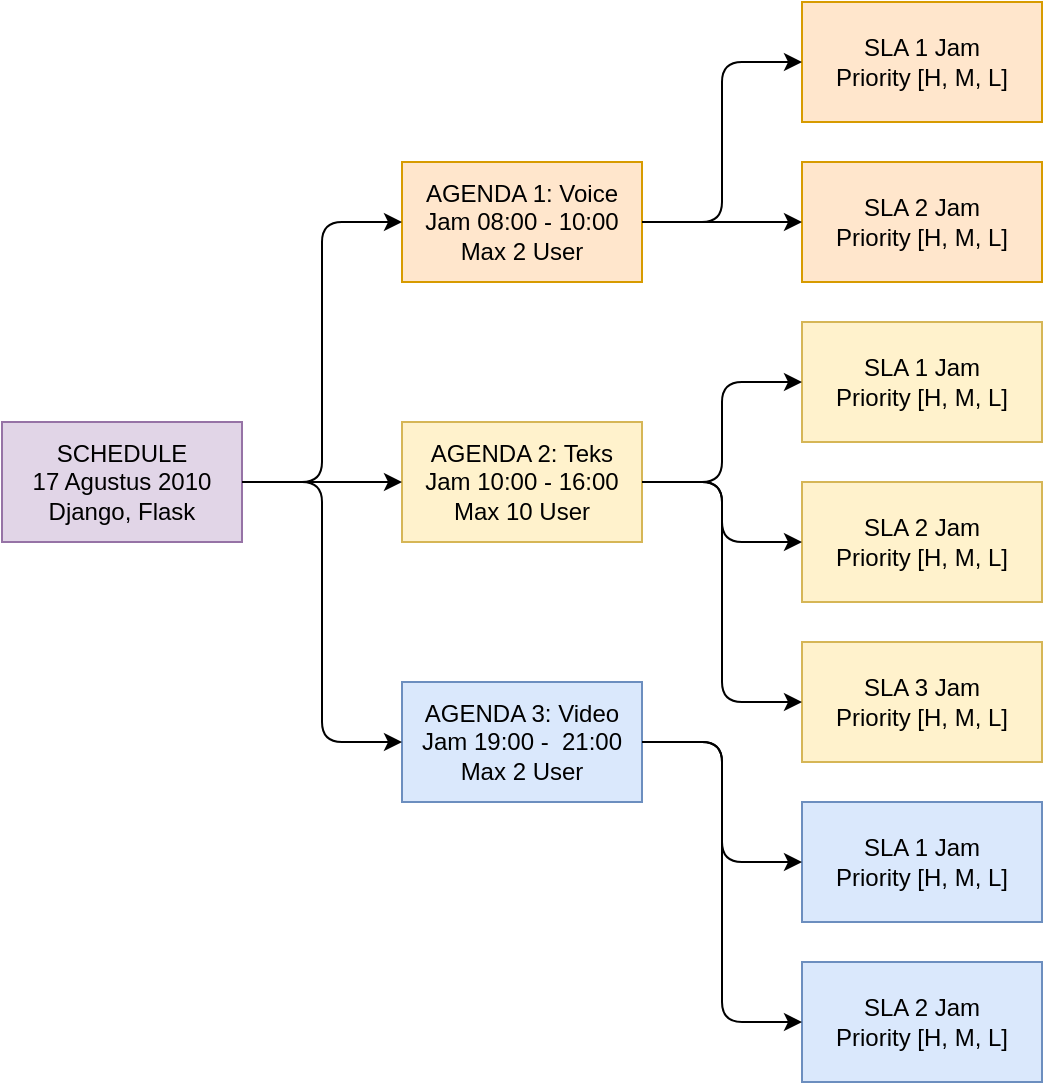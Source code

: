 <mxfile version="13.6.1" type="github">
  <diagram id="Kt4X88WwaPNbB2--eL4-" name="Page-1">
    <mxGraphModel dx="1102" dy="1715" grid="1" gridSize="10" guides="1" tooltips="1" connect="1" arrows="1" fold="1" page="1" pageScale="1" pageWidth="850" pageHeight="1100" math="0" shadow="0">
      <root>
        <mxCell id="0" />
        <mxCell id="1" parent="0" />
        <mxCell id="__n4jbLp5ZbNcwYVjCMe-1" value="SCHEDULE&lt;br&gt;17 Agustus 2010&lt;br&gt;Django, Flask" style="rounded=0;whiteSpace=wrap;html=1;fillColor=#e1d5e7;strokeColor=#9673a6;" vertex="1" parent="1">
          <mxGeometry x="120" y="170" width="120" height="60" as="geometry" />
        </mxCell>
        <mxCell id="__n4jbLp5ZbNcwYVjCMe-2" value="AGENDA 1: Voice&lt;br&gt;Jam 08:00 - 10:00&lt;br&gt;Max 2 User" style="rounded=0;whiteSpace=wrap;html=1;fillColor=#ffe6cc;strokeColor=#d79b00;" vertex="1" parent="1">
          <mxGeometry x="320" y="40" width="120" height="60" as="geometry" />
        </mxCell>
        <mxCell id="__n4jbLp5ZbNcwYVjCMe-3" value="AGENDA 2: Teks&lt;br&gt;Jam 10:00 - 16:00&lt;br&gt;Max 10 User" style="rounded=0;whiteSpace=wrap;html=1;fillColor=#fff2cc;strokeColor=#d6b656;" vertex="1" parent="1">
          <mxGeometry x="320" y="170" width="120" height="60" as="geometry" />
        </mxCell>
        <mxCell id="__n4jbLp5ZbNcwYVjCMe-4" value="AGENDA 3: Video&lt;br&gt;Jam 19:00 -&amp;nbsp; 21:00&lt;br&gt;Max 2 User" style="rounded=0;whiteSpace=wrap;html=1;fillColor=#dae8fc;strokeColor=#6c8ebf;" vertex="1" parent="1">
          <mxGeometry x="320" y="300" width="120" height="60" as="geometry" />
        </mxCell>
        <mxCell id="__n4jbLp5ZbNcwYVjCMe-5" value="SLA 1 Jam&lt;br&gt;Priority [H, M, L]" style="rounded=0;whiteSpace=wrap;html=1;fillColor=#ffe6cc;strokeColor=#d79b00;" vertex="1" parent="1">
          <mxGeometry x="520" y="-40" width="120" height="60" as="geometry" />
        </mxCell>
        <mxCell id="__n4jbLp5ZbNcwYVjCMe-6" value="SLA 2 Jam&lt;br&gt;Priority [H, M, L]" style="rounded=0;whiteSpace=wrap;html=1;fillColor=#ffe6cc;strokeColor=#d79b00;" vertex="1" parent="1">
          <mxGeometry x="520" y="40" width="120" height="60" as="geometry" />
        </mxCell>
        <mxCell id="__n4jbLp5ZbNcwYVjCMe-7" value="" style="endArrow=classic;html=1;exitX=1;exitY=0.5;exitDx=0;exitDy=0;entryX=0;entryY=0.5;entryDx=0;entryDy=0;edgeStyle=orthogonalEdgeStyle;" edge="1" parent="1" source="__n4jbLp5ZbNcwYVjCMe-1" target="__n4jbLp5ZbNcwYVjCMe-2">
          <mxGeometry width="50" height="50" relative="1" as="geometry">
            <mxPoint x="280" y="190" as="sourcePoint" />
            <mxPoint x="330" y="140" as="targetPoint" />
          </mxGeometry>
        </mxCell>
        <mxCell id="__n4jbLp5ZbNcwYVjCMe-8" value="" style="endArrow=classic;html=1;exitX=1;exitY=0.5;exitDx=0;exitDy=0;entryX=0;entryY=0.5;entryDx=0;entryDy=0;edgeStyle=orthogonalEdgeStyle;" edge="1" parent="1" source="__n4jbLp5ZbNcwYVjCMe-1" target="__n4jbLp5ZbNcwYVjCMe-3">
          <mxGeometry width="50" height="50" relative="1" as="geometry">
            <mxPoint x="260" y="270" as="sourcePoint" />
            <mxPoint x="310" y="220" as="targetPoint" />
          </mxGeometry>
        </mxCell>
        <mxCell id="__n4jbLp5ZbNcwYVjCMe-9" value="" style="endArrow=classic;html=1;exitX=1;exitY=0.5;exitDx=0;exitDy=0;entryX=0;entryY=0.5;entryDx=0;entryDy=0;edgeStyle=orthogonalEdgeStyle;" edge="1" parent="1" source="__n4jbLp5ZbNcwYVjCMe-1" target="__n4jbLp5ZbNcwYVjCMe-4">
          <mxGeometry width="50" height="50" relative="1" as="geometry">
            <mxPoint x="270" y="280" as="sourcePoint" />
            <mxPoint x="320" y="230" as="targetPoint" />
          </mxGeometry>
        </mxCell>
        <mxCell id="__n4jbLp5ZbNcwYVjCMe-10" value="" style="endArrow=classic;html=1;exitX=1;exitY=0.5;exitDx=0;exitDy=0;entryX=0;entryY=0.5;entryDx=0;entryDy=0;edgeStyle=orthogonalEdgeStyle;" edge="1" parent="1" source="__n4jbLp5ZbNcwYVjCMe-2" target="__n4jbLp5ZbNcwYVjCMe-5">
          <mxGeometry width="50" height="50" relative="1" as="geometry">
            <mxPoint x="370" y="-50" as="sourcePoint" />
            <mxPoint x="420" y="-100" as="targetPoint" />
          </mxGeometry>
        </mxCell>
        <mxCell id="__n4jbLp5ZbNcwYVjCMe-11" value="" style="endArrow=classic;html=1;exitX=1;exitY=0.5;exitDx=0;exitDy=0;entryX=0;entryY=0.5;entryDx=0;entryDy=0;" edge="1" parent="1" source="__n4jbLp5ZbNcwYVjCMe-2" target="__n4jbLp5ZbNcwYVjCMe-6">
          <mxGeometry width="50" height="50" relative="1" as="geometry">
            <mxPoint x="480" y="110" as="sourcePoint" />
            <mxPoint x="530" y="60" as="targetPoint" />
          </mxGeometry>
        </mxCell>
        <mxCell id="__n4jbLp5ZbNcwYVjCMe-13" value="SLA 1 Jam&lt;br&gt;Priority [H, M, L]" style="rounded=0;whiteSpace=wrap;html=1;fillColor=#fff2cc;strokeColor=#d6b656;" vertex="1" parent="1">
          <mxGeometry x="520" y="120" width="120" height="60" as="geometry" />
        </mxCell>
        <mxCell id="__n4jbLp5ZbNcwYVjCMe-14" value="SLA 2 Jam&lt;br&gt;Priority [H, M, L]" style="rounded=0;whiteSpace=wrap;html=1;fillColor=#fff2cc;strokeColor=#d6b656;" vertex="1" parent="1">
          <mxGeometry x="520" y="200" width="120" height="60" as="geometry" />
        </mxCell>
        <mxCell id="__n4jbLp5ZbNcwYVjCMe-15" value="SLA 3 Jam&lt;br&gt;Priority [H, M, L]" style="rounded=0;whiteSpace=wrap;html=1;fillColor=#fff2cc;strokeColor=#d6b656;" vertex="1" parent="1">
          <mxGeometry x="520" y="280" width="120" height="60" as="geometry" />
        </mxCell>
        <mxCell id="__n4jbLp5ZbNcwYVjCMe-17" value="" style="endArrow=classic;html=1;exitX=1;exitY=0.5;exitDx=0;exitDy=0;entryX=0;entryY=0.5;entryDx=0;entryDy=0;edgeStyle=orthogonalEdgeStyle;" edge="1" parent="1" source="__n4jbLp5ZbNcwYVjCMe-3" target="__n4jbLp5ZbNcwYVjCMe-13">
          <mxGeometry width="50" height="50" relative="1" as="geometry">
            <mxPoint x="550" y="240" as="sourcePoint" />
            <mxPoint x="600" y="190" as="targetPoint" />
          </mxGeometry>
        </mxCell>
        <mxCell id="__n4jbLp5ZbNcwYVjCMe-18" value="" style="endArrow=classic;html=1;exitX=1;exitY=0.5;exitDx=0;exitDy=0;entryX=0;entryY=0.5;entryDx=0;entryDy=0;edgeStyle=orthogonalEdgeStyle;" edge="1" parent="1" source="__n4jbLp5ZbNcwYVjCMe-3" target="__n4jbLp5ZbNcwYVjCMe-14">
          <mxGeometry width="50" height="50" relative="1" as="geometry">
            <mxPoint x="470" y="260" as="sourcePoint" />
            <mxPoint x="520" y="210" as="targetPoint" />
          </mxGeometry>
        </mxCell>
        <mxCell id="__n4jbLp5ZbNcwYVjCMe-19" value="" style="endArrow=classic;html=1;exitX=1;exitY=0.5;exitDx=0;exitDy=0;entryX=0;entryY=0.5;entryDx=0;entryDy=0;edgeStyle=orthogonalEdgeStyle;" edge="1" parent="1" source="__n4jbLp5ZbNcwYVjCMe-3" target="__n4jbLp5ZbNcwYVjCMe-15">
          <mxGeometry width="50" height="50" relative="1" as="geometry">
            <mxPoint x="460" y="310" as="sourcePoint" />
            <mxPoint x="510" y="260" as="targetPoint" />
          </mxGeometry>
        </mxCell>
        <mxCell id="__n4jbLp5ZbNcwYVjCMe-20" value="SLA 1 Jam&lt;br&gt;Priority [H, M, L]" style="rounded=0;whiteSpace=wrap;html=1;fillColor=#dae8fc;strokeColor=#6c8ebf;" vertex="1" parent="1">
          <mxGeometry x="520" y="360" width="120" height="60" as="geometry" />
        </mxCell>
        <mxCell id="__n4jbLp5ZbNcwYVjCMe-21" value="SLA 2 Jam&lt;br&gt;Priority [H, M, L]" style="rounded=0;whiteSpace=wrap;html=1;fillColor=#dae8fc;strokeColor=#6c8ebf;" vertex="1" parent="1">
          <mxGeometry x="520" y="440" width="120" height="60" as="geometry" />
        </mxCell>
        <mxCell id="__n4jbLp5ZbNcwYVjCMe-22" value="" style="endArrow=classic;html=1;exitX=1;exitY=0.5;exitDx=0;exitDy=0;entryX=0;entryY=0.5;entryDx=0;entryDy=0;edgeStyle=orthogonalEdgeStyle;" edge="1" parent="1" source="__n4jbLp5ZbNcwYVjCMe-4" target="__n4jbLp5ZbNcwYVjCMe-20">
          <mxGeometry width="50" height="50" relative="1" as="geometry">
            <mxPoint x="450" y="430" as="sourcePoint" />
            <mxPoint x="500" y="380" as="targetPoint" />
          </mxGeometry>
        </mxCell>
        <mxCell id="__n4jbLp5ZbNcwYVjCMe-23" value="" style="endArrow=classic;html=1;exitX=1;exitY=0.5;exitDx=0;exitDy=0;entryX=0;entryY=0.5;entryDx=0;entryDy=0;edgeStyle=orthogonalEdgeStyle;" edge="1" parent="1" source="__n4jbLp5ZbNcwYVjCMe-4" target="__n4jbLp5ZbNcwYVjCMe-21">
          <mxGeometry width="50" height="50" relative="1" as="geometry">
            <mxPoint x="440" y="470" as="sourcePoint" />
            <mxPoint x="490" y="420" as="targetPoint" />
          </mxGeometry>
        </mxCell>
      </root>
    </mxGraphModel>
  </diagram>
</mxfile>
